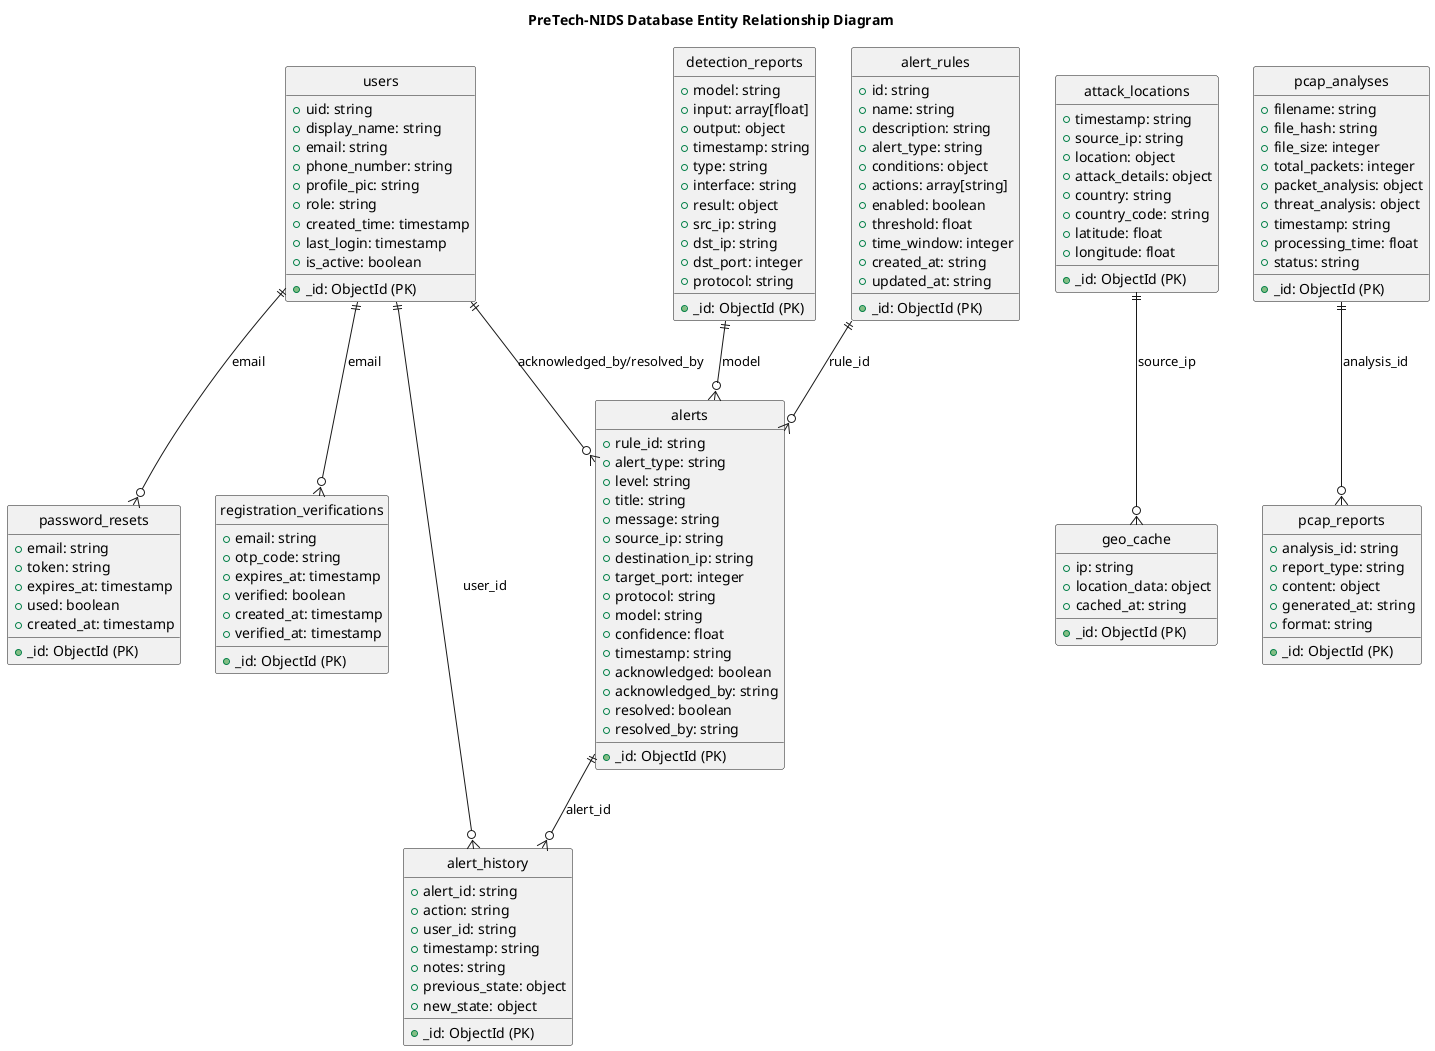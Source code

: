 @startuml PreTech-NIDS-ERD
!define RECTANGLE class

' Hide the class identifier circle
hide circle

title PreTech-NIDS Database Entity Relationship Diagram

' Users Collection
RECTANGLE users {
    + _id: ObjectId (PK)
    + uid: string
    + display_name: string
    + email: string
    + phone_number: string
    + profile_pic: string
    + role: string
    + created_time: timestamp
    + last_login: timestamp
    + is_active: boolean
}

' Detection Reports Collection
RECTANGLE detection_reports {
    + _id: ObjectId (PK)
    + model: string
    + input: array[float]
    + output: object
    + timestamp: string
    + type: string
    + interface: string
    + result: object
    + src_ip: string
    + dst_ip: string
    + dst_port: integer
    + protocol: string
}

' Alerts Collection
RECTANGLE alerts {
    + _id: ObjectId (PK)
    + rule_id: string
    + alert_type: string
    + level: string
    + title: string
    + message: string
    + source_ip: string
    + destination_ip: string
    + target_port: integer
    + protocol: string
    + model: string
    + confidence: float
    + timestamp: string
    + acknowledged: boolean
    + acknowledged_by: string
    + resolved: boolean
    + resolved_by: string
}

' Alert Rules Collection
RECTANGLE alert_rules {
    + _id: ObjectId (PK)
    + id: string
    + name: string
    + description: string
    + alert_type: string
    + conditions: object
    + actions: array[string]
    + enabled: boolean
    + threshold: float
    + time_window: integer
    + created_at: string
    + updated_at: string
}

' Alert History Collection
RECTANGLE alert_history {
    + _id: ObjectId (PK)
    + alert_id: string
    + action: string
    + user_id: string
    + timestamp: string
    + notes: string
    + previous_state: object
    + new_state: object
}

' Attack Locations Collection
RECTANGLE attack_locations {
    + _id: ObjectId (PK)
    + timestamp: string
    + source_ip: string
    + location: object
    + attack_details: object
    + country: string
    + country_code: string
    + latitude: float
    + longitude: float
}

' Geo Cache Collection
RECTANGLE geo_cache {
    + _id: ObjectId (PK)
    + ip: string
    + location_data: object
    + cached_at: string
}

' PCAP Analyses Collection
RECTANGLE pcap_analyses {
    + _id: ObjectId (PK)
    + filename: string
    + file_hash: string
    + file_size: integer
    + total_packets: integer
    + packet_analysis: object
    + threat_analysis: object
    + timestamp: string
    + processing_time: float
    + status: string
}

' PCAP Reports Collection
RECTANGLE pcap_reports {
    + _id: ObjectId (PK)
    + analysis_id: string
    + report_type: string
    + content: object
    + generated_at: string
    + format: string
}

' Password Resets Collection
RECTANGLE password_resets {
    + _id: ObjectId (PK)
    + email: string
    + token: string
    + expires_at: timestamp
    + used: boolean
    + created_at: timestamp
}

' Registration Verifications Collection
RECTANGLE registration_verifications {
    + _id: ObjectId (PK)
    + email: string
    + otp_code: string
    + expires_at: timestamp
    + verified: boolean
    + created_at: timestamp
    + verified_at: timestamp
}

' Relationships based on actual code implementation
users ||--o{ alerts : "acknowledged_by/resolved_by"
users ||--o{ alert_history : "user_id"
users ||--o{ password_resets : "email"
users ||--o{ registration_verifications : "email"
alert_rules ||--o{ alerts : "rule_id"
alerts ||--o{ alert_history : "alert_id"
detection_reports ||--o{ alerts : "model"
pcap_analyses ||--o{ pcap_reports : "analysis_id"
attack_locations ||--o{ geo_cache : "source_ip"

@enduml
